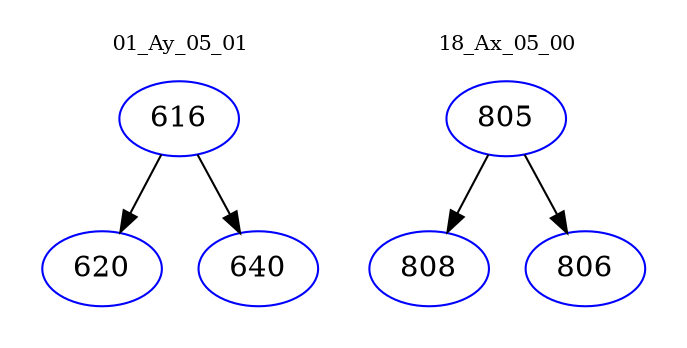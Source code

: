 digraph{
subgraph cluster_0 {
color = white
label = "01_Ay_05_01";
fontsize=10;
T0_616 [label="616", color="blue"]
T0_616 -> T0_620 [color="black"]
T0_620 [label="620", color="blue"]
T0_616 -> T0_640 [color="black"]
T0_640 [label="640", color="blue"]
}
subgraph cluster_1 {
color = white
label = "18_Ax_05_00";
fontsize=10;
T1_805 [label="805", color="blue"]
T1_805 -> T1_808 [color="black"]
T1_808 [label="808", color="blue"]
T1_805 -> T1_806 [color="black"]
T1_806 [label="806", color="blue"]
}
}
